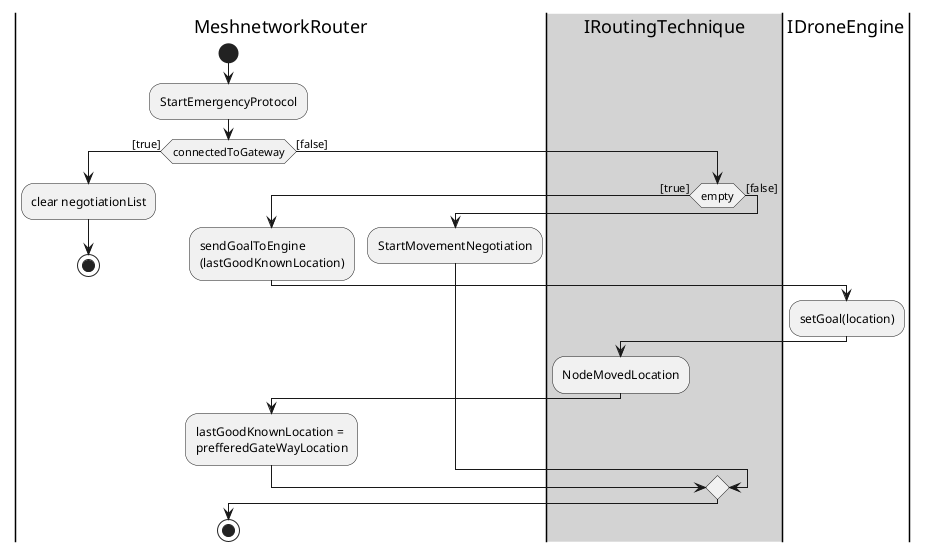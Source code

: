 @startuml

|MeshnetworkRouter|
start
:StartEmergencyProtocol;
if (connectedToGateway) then ([true])
	:clear negotiationList;
    stop
else ([false])
|#lightgray|IRoutingTechnique|
	if(empty) then ([true])
|MeshnetworkRouter|
    	:sendGoalToEngine\n(lastGoodKnownLocation);
		|IDroneEngine|
		:setGoal(location);
		|IRoutingTechnique|
		:NodeMovedLocation;
		|MeshnetworkRouter|
		:lastGoodKnownLocation = \nprefferedGateWayLocation;
    else ([false]) 
    	:StartMovementNegotiation;
    endif
endif
stop
@enduml